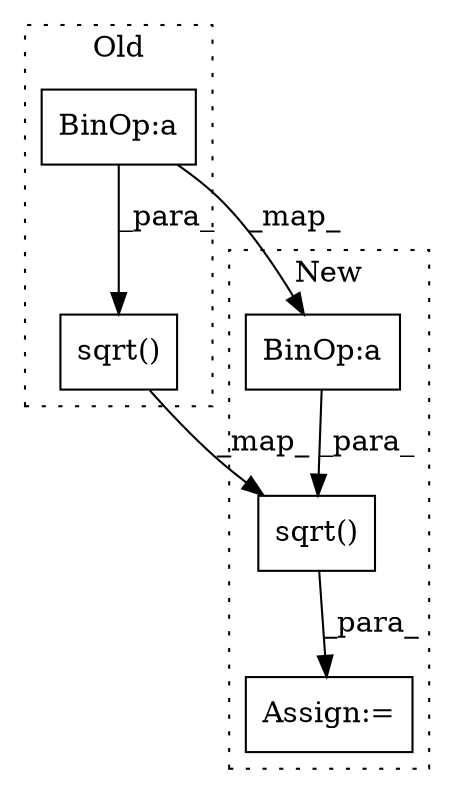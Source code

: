 digraph G {
subgraph cluster0 {
1 [label="sqrt()" a="75" s="2853,2931" l="23,1" shape="box"];
4 [label="BinOp:a" a="82" s="2909" l="4" shape="box"];
label = "Old";
style="dotted";
}
subgraph cluster1 {
2 [label="sqrt()" a="75" s="2971,2997" l="10,1" shape="box"];
3 [label="BinOp:a" a="82" s="2886" l="4" shape="box"];
5 [label="Assign:=" a="68" s="2968" l="3" shape="box"];
label = "New";
style="dotted";
}
1 -> 2 [label="_map_"];
2 -> 5 [label="_para_"];
3 -> 2 [label="_para_"];
4 -> 1 [label="_para_"];
4 -> 3 [label="_map_"];
}